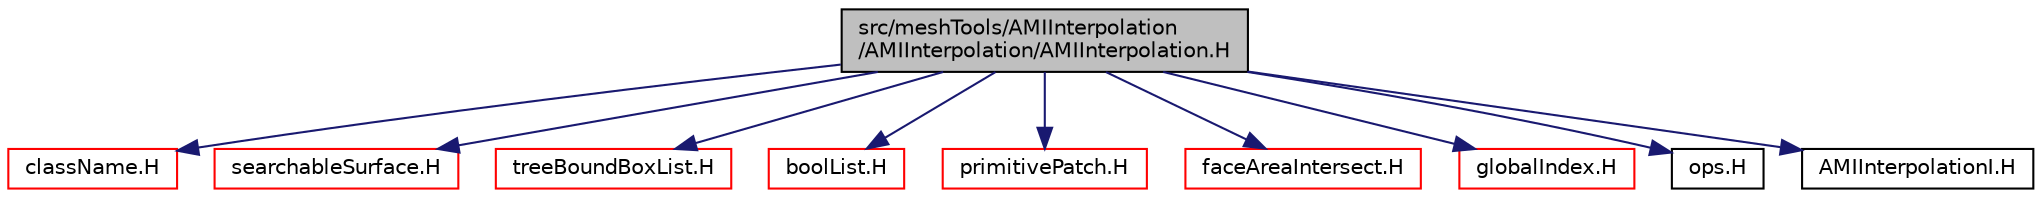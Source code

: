 digraph "src/meshTools/AMIInterpolation/AMIInterpolation/AMIInterpolation.H"
{
  bgcolor="transparent";
  edge [fontname="Helvetica",fontsize="10",labelfontname="Helvetica",labelfontsize="10"];
  node [fontname="Helvetica",fontsize="10",shape=record];
  Node1 [label="src/meshTools/AMIInterpolation\l/AMIInterpolation/AMIInterpolation.H",height=0.2,width=0.4,color="black", fillcolor="grey75", style="filled", fontcolor="black"];
  Node1 -> Node2 [color="midnightblue",fontsize="10",style="solid",fontname="Helvetica"];
  Node2 [label="className.H",height=0.2,width=0.4,color="red",URL="$a07863.html",tooltip="Macro definitions for declaring ClassName(), NamespaceName(), etc. "];
  Node1 -> Node3 [color="midnightblue",fontsize="10",style="solid",fontname="Helvetica"];
  Node3 [label="searchableSurface.H",height=0.2,width=0.4,color="red",URL="$a07353.html"];
  Node1 -> Node4 [color="midnightblue",fontsize="10",style="solid",fontname="Helvetica"];
  Node4 [label="treeBoundBoxList.H",height=0.2,width=0.4,color="red",URL="$a08799.html"];
  Node1 -> Node5 [color="midnightblue",fontsize="10",style="solid",fontname="Helvetica"];
  Node5 [label="boolList.H",height=0.2,width=0.4,color="red",URL="$a08805.html"];
  Node1 -> Node6 [color="midnightblue",fontsize="10",style="solid",fontname="Helvetica"];
  Node6 [label="primitivePatch.H",height=0.2,width=0.4,color="red",URL="$a08743.html"];
  Node1 -> Node7 [color="midnightblue",fontsize="10",style="solid",fontname="Helvetica"];
  Node7 [label="faceAreaIntersect.H",height=0.2,width=0.4,color="red",URL="$a07179.html"];
  Node1 -> Node8 [color="midnightblue",fontsize="10",style="solid",fontname="Helvetica"];
  Node8 [label="globalIndex.H",height=0.2,width=0.4,color="red",URL="$a08595.html"];
  Node1 -> Node9 [color="midnightblue",fontsize="10",style="solid",fontname="Helvetica"];
  Node9 [label="ops.H",height=0.2,width=0.4,color="black",URL="$a08907.html",tooltip="Combination-Reduction operation for a parallel run. "];
  Node1 -> Node10 [color="midnightblue",fontsize="10",style="solid",fontname="Helvetica"];
  Node10 [label="AMIInterpolationI.H",height=0.2,width=0.4,color="black",URL="$a07161.html"];
}
